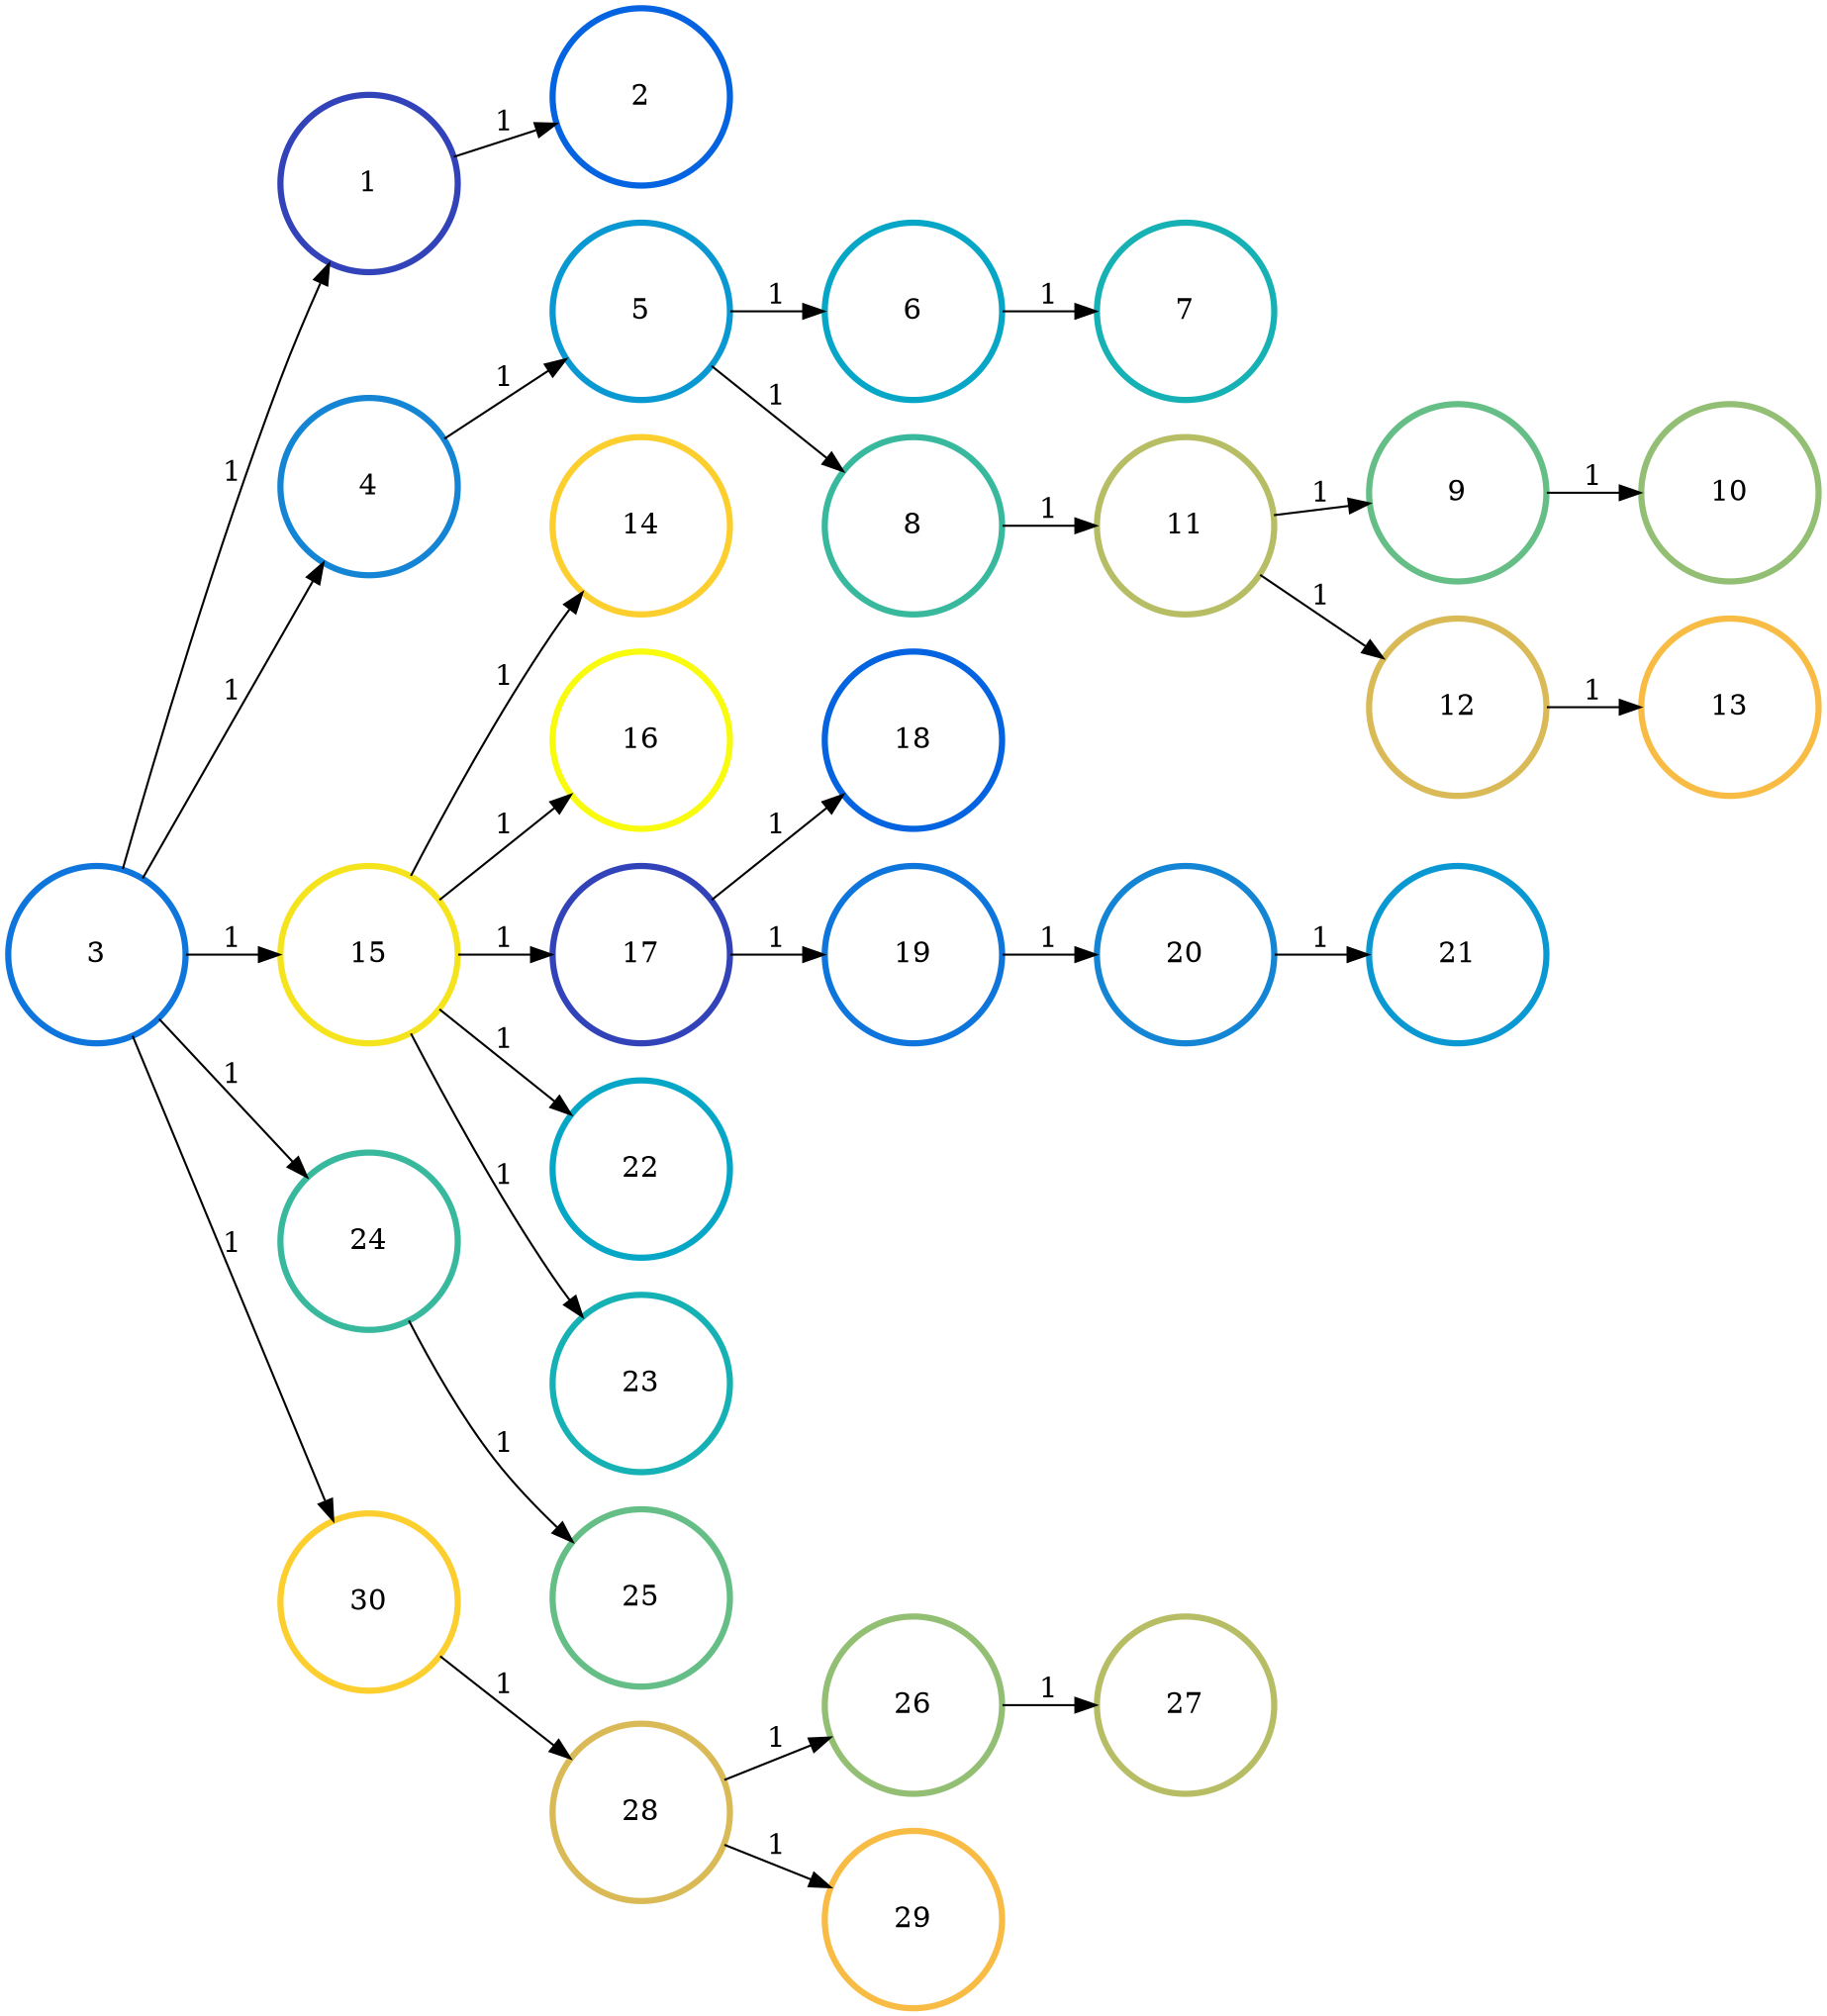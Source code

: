 digraph N {
	overlap="false"
	rankdir="LR"
	0 [label="1",width=1.2,height=1.2,style="",penwidth=3,color="#3243BA"]
	1 [label="2",width=1.2,height=1.2,style="",penwidth=3,color="#0363E1"]
	2 [label="3",width=1.2,height=1.2,style="",penwidth=3,color="#0D75DC"]
	3 [label="4",width=1.2,height=1.2,style="",penwidth=3,color="#1485D4"]
	4 [label="5",width=1.2,height=1.2,style="",penwidth=3,color="#0998D1"]
	5 [label="6",width=1.2,height=1.2,style="",penwidth=3,color="#06A7C6"]
	6 [label="7",width=1.2,height=1.2,style="",penwidth=3,color="#15B1B4"]
	7 [label="8",width=1.2,height=1.2,style="",penwidth=3,color="#38B99E"]
	8 [label="9",width=1.2,height=1.2,style="",penwidth=3,color="#65BE86"]
	9 [label="10",width=1.2,height=1.2,style="",penwidth=3,color="#92BF73"]
	10 [label="11",width=1.2,height=1.2,style="",penwidth=3,color="#B7BD64"]
	11 [label="12",width=1.2,height=1.2,style="",penwidth=3,color="#D9BA56"]
	12 [label="13",width=1.2,height=1.2,style="",penwidth=3,color="#F8BB44"]
	13 [label="14",width=1.2,height=1.2,style="",penwidth=3,color="#FCCE2E"]
	14 [label="15",width=1.2,height=1.2,style="",penwidth=3,color="#F5E41D"]
	15 [label="16",width=1.2,height=1.2,style="",penwidth=3,color="#F9FB0E"]
	16 [label="17",width=1.2,height=1.2,style="",penwidth=3,color="#3243BA"]
	17 [label="18",width=1.2,height=1.2,style="",penwidth=3,color="#0363E1"]
	18 [label="19",width=1.2,height=1.2,style="",penwidth=3,color="#0D75DC"]
	19 [label="20",width=1.2,height=1.2,style="",penwidth=3,color="#1485D4"]
	20 [label="21",width=1.2,height=1.2,style="",penwidth=3,color="#0998D1"]
	21 [label="22",width=1.2,height=1.2,style="",penwidth=3,color="#06A7C6"]
	22 [label="23",width=1.2,height=1.2,style="",penwidth=3,color="#15B1B4"]
	23 [label="24",width=1.2,height=1.2,style="",penwidth=3,color="#38B99E"]
	24 [label="25",width=1.2,height=1.2,style="",penwidth=3,color="#65BE86"]
	25 [label="26",width=1.2,height=1.2,style="",penwidth=3,color="#92BF73"]
	26 [label="27",width=1.2,height=1.2,style="",penwidth=3,color="#B7BD64"]
	27 [label="28",width=1.2,height=1.2,style="",penwidth=3,color="#D9BA56"]
	28 [label="29",width=1.2,height=1.2,style="",penwidth=3,color="#F8BB44"]
	29 [label="30",width=1.2,height=1.2,style="",penwidth=3,color="#FCCE2E"]
	0 -> 1 [penwidth=1,color=black,label="1"]
	2 -> 0 [penwidth=1,color=black,label="1"]
	2 -> 3 [penwidth=1,color=black,label="1"]
	2 -> 14 [penwidth=1,color=black,label="1"]
	2 -> 23 [penwidth=1,color=black,label="1"]
	2 -> 29 [penwidth=1,color=black,label="1"]
	3 -> 4 [penwidth=1,color=black,label="1"]
	4 -> 5 [penwidth=1,color=black,label="1"]
	4 -> 7 [penwidth=1,color=black,label="1"]
	5 -> 6 [penwidth=1,color=black,label="1"]
	7 -> 10 [penwidth=1,color=black,label="1"]
	8 -> 9 [penwidth=1,color=black,label="1"]
	10 -> 8 [penwidth=1,color=black,label="1"]
	10 -> 11 [penwidth=1,color=black,label="1"]
	11 -> 12 [penwidth=1,color=black,label="1"]
	14 -> 13 [penwidth=1,color=black,label="1"]
	14 -> 15 [penwidth=1,color=black,label="1"]
	14 -> 16 [penwidth=1,color=black,label="1"]
	14 -> 21 [penwidth=1,color=black,label="1"]
	14 -> 22 [penwidth=1,color=black,label="1"]
	16 -> 17 [penwidth=1,color=black,label="1"]
	16 -> 18 [penwidth=1,color=black,label="1"]
	18 -> 19 [penwidth=1,color=black,label="1"]
	19 -> 20 [penwidth=1,color=black,label="1"]
	23 -> 24 [penwidth=1,color=black,label="1"]
	25 -> 26 [penwidth=1,color=black,label="1"]
	27 -> 25 [penwidth=1,color=black,label="1"]
	27 -> 28 [penwidth=1,color=black,label="1"]
	29 -> 27 [penwidth=1,color=black,label="1"]
}
